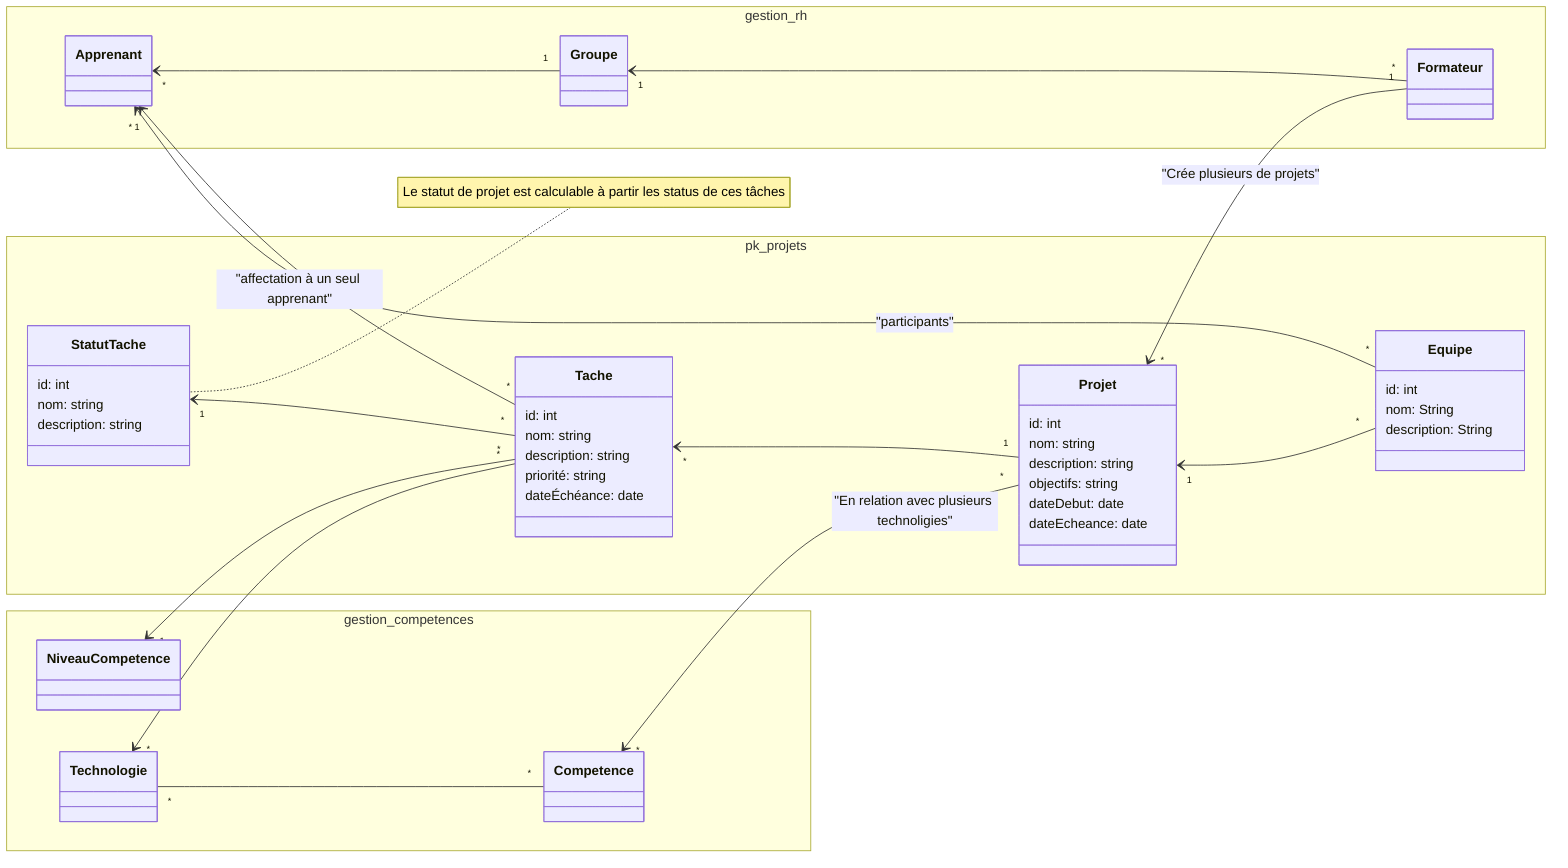 classDiagram

direction RL

namespace gestion_rh{
class Apprenant
class Formateur 
class  Groupe 

}
Groupe "1" --> "*" Apprenant
Formateur "*" --> "1" Groupe

namespace gestion_competences {
class NiveauCompetence
class Competence
class Technologie 
}
Competence "*" -- "*" Technologie


note for  StatutTache "Le statut de projet est calculable à partir les status de ces tâches"

namespace pk_projets {


  class Projet {
    id: int
    nom: string
    description: string
    objectifs: string
    dateDebut: date
    dateEcheance: date
  }

  class Tache {
    id: int
    nom: string
    description: string
    priorité: string
    dateÉchéance: date
  }

  class StatutTache{
    id: int
    nom: string
    description: string
  }

  class Equipe {
    id: int
    nom: String
    description: String
  }

}




Formateur "1" --> "*" Projet : "Crée plusieurs de projets"

Projet "1" --> "*" Tache
Projet "*" --> "*" Competence : "En relation avec plusieurs technoligies"

Tache "*" --> "1" Apprenant : "affectation à un seul apprenant"



Tache "*" --> "1" NiveauCompetence
Tache "*" --> "*" Technologie
Tache "*" --> "1" StatutTache 


 
Equipe "*" --> "1" Projet
Equipe   "*" --> "*"  Apprenant : "participants"